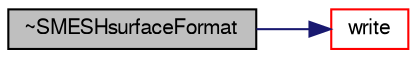 digraph "~SMESHsurfaceFormat"
{
  bgcolor="transparent";
  edge [fontname="FreeSans",fontsize="10",labelfontname="FreeSans",labelfontsize="10"];
  node [fontname="FreeSans",fontsize="10",shape=record];
  rankdir="LR";
  Node60 [label="~SMESHsurfaceFormat",height=0.2,width=0.4,color="black", fillcolor="grey75", style="filled", fontcolor="black"];
  Node60 -> Node61 [color="midnightblue",fontsize="10",style="solid",fontname="FreeSans"];
  Node61 [label="write",height=0.2,width=0.4,color="red",URL="$a29626.html#a2a1e1394d9dd8932b738248c123a267f",tooltip="Write surface mesh components by proxy. "];
}
